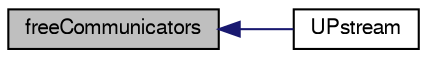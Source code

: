 digraph "freeCommunicators"
{
  bgcolor="transparent";
  edge [fontname="FreeSans",fontsize="10",labelfontname="FreeSans",labelfontsize="10"];
  node [fontname="FreeSans",fontsize="10",shape=record];
  rankdir="LR";
  Node125 [label="freeCommunicators",height=0.2,width=0.4,color="black", fillcolor="grey75", style="filled", fontcolor="black"];
  Node125 -> Node126 [dir="back",color="midnightblue",fontsize="10",style="solid",fontname="FreeSans"];
  Node126 [label="UPstream",height=0.2,width=0.4,color="black",URL="$a26270.html#a47ca3cebb1145f967f56f63a7fac7f0c",tooltip="Construct given optional buffer size. "];
}
